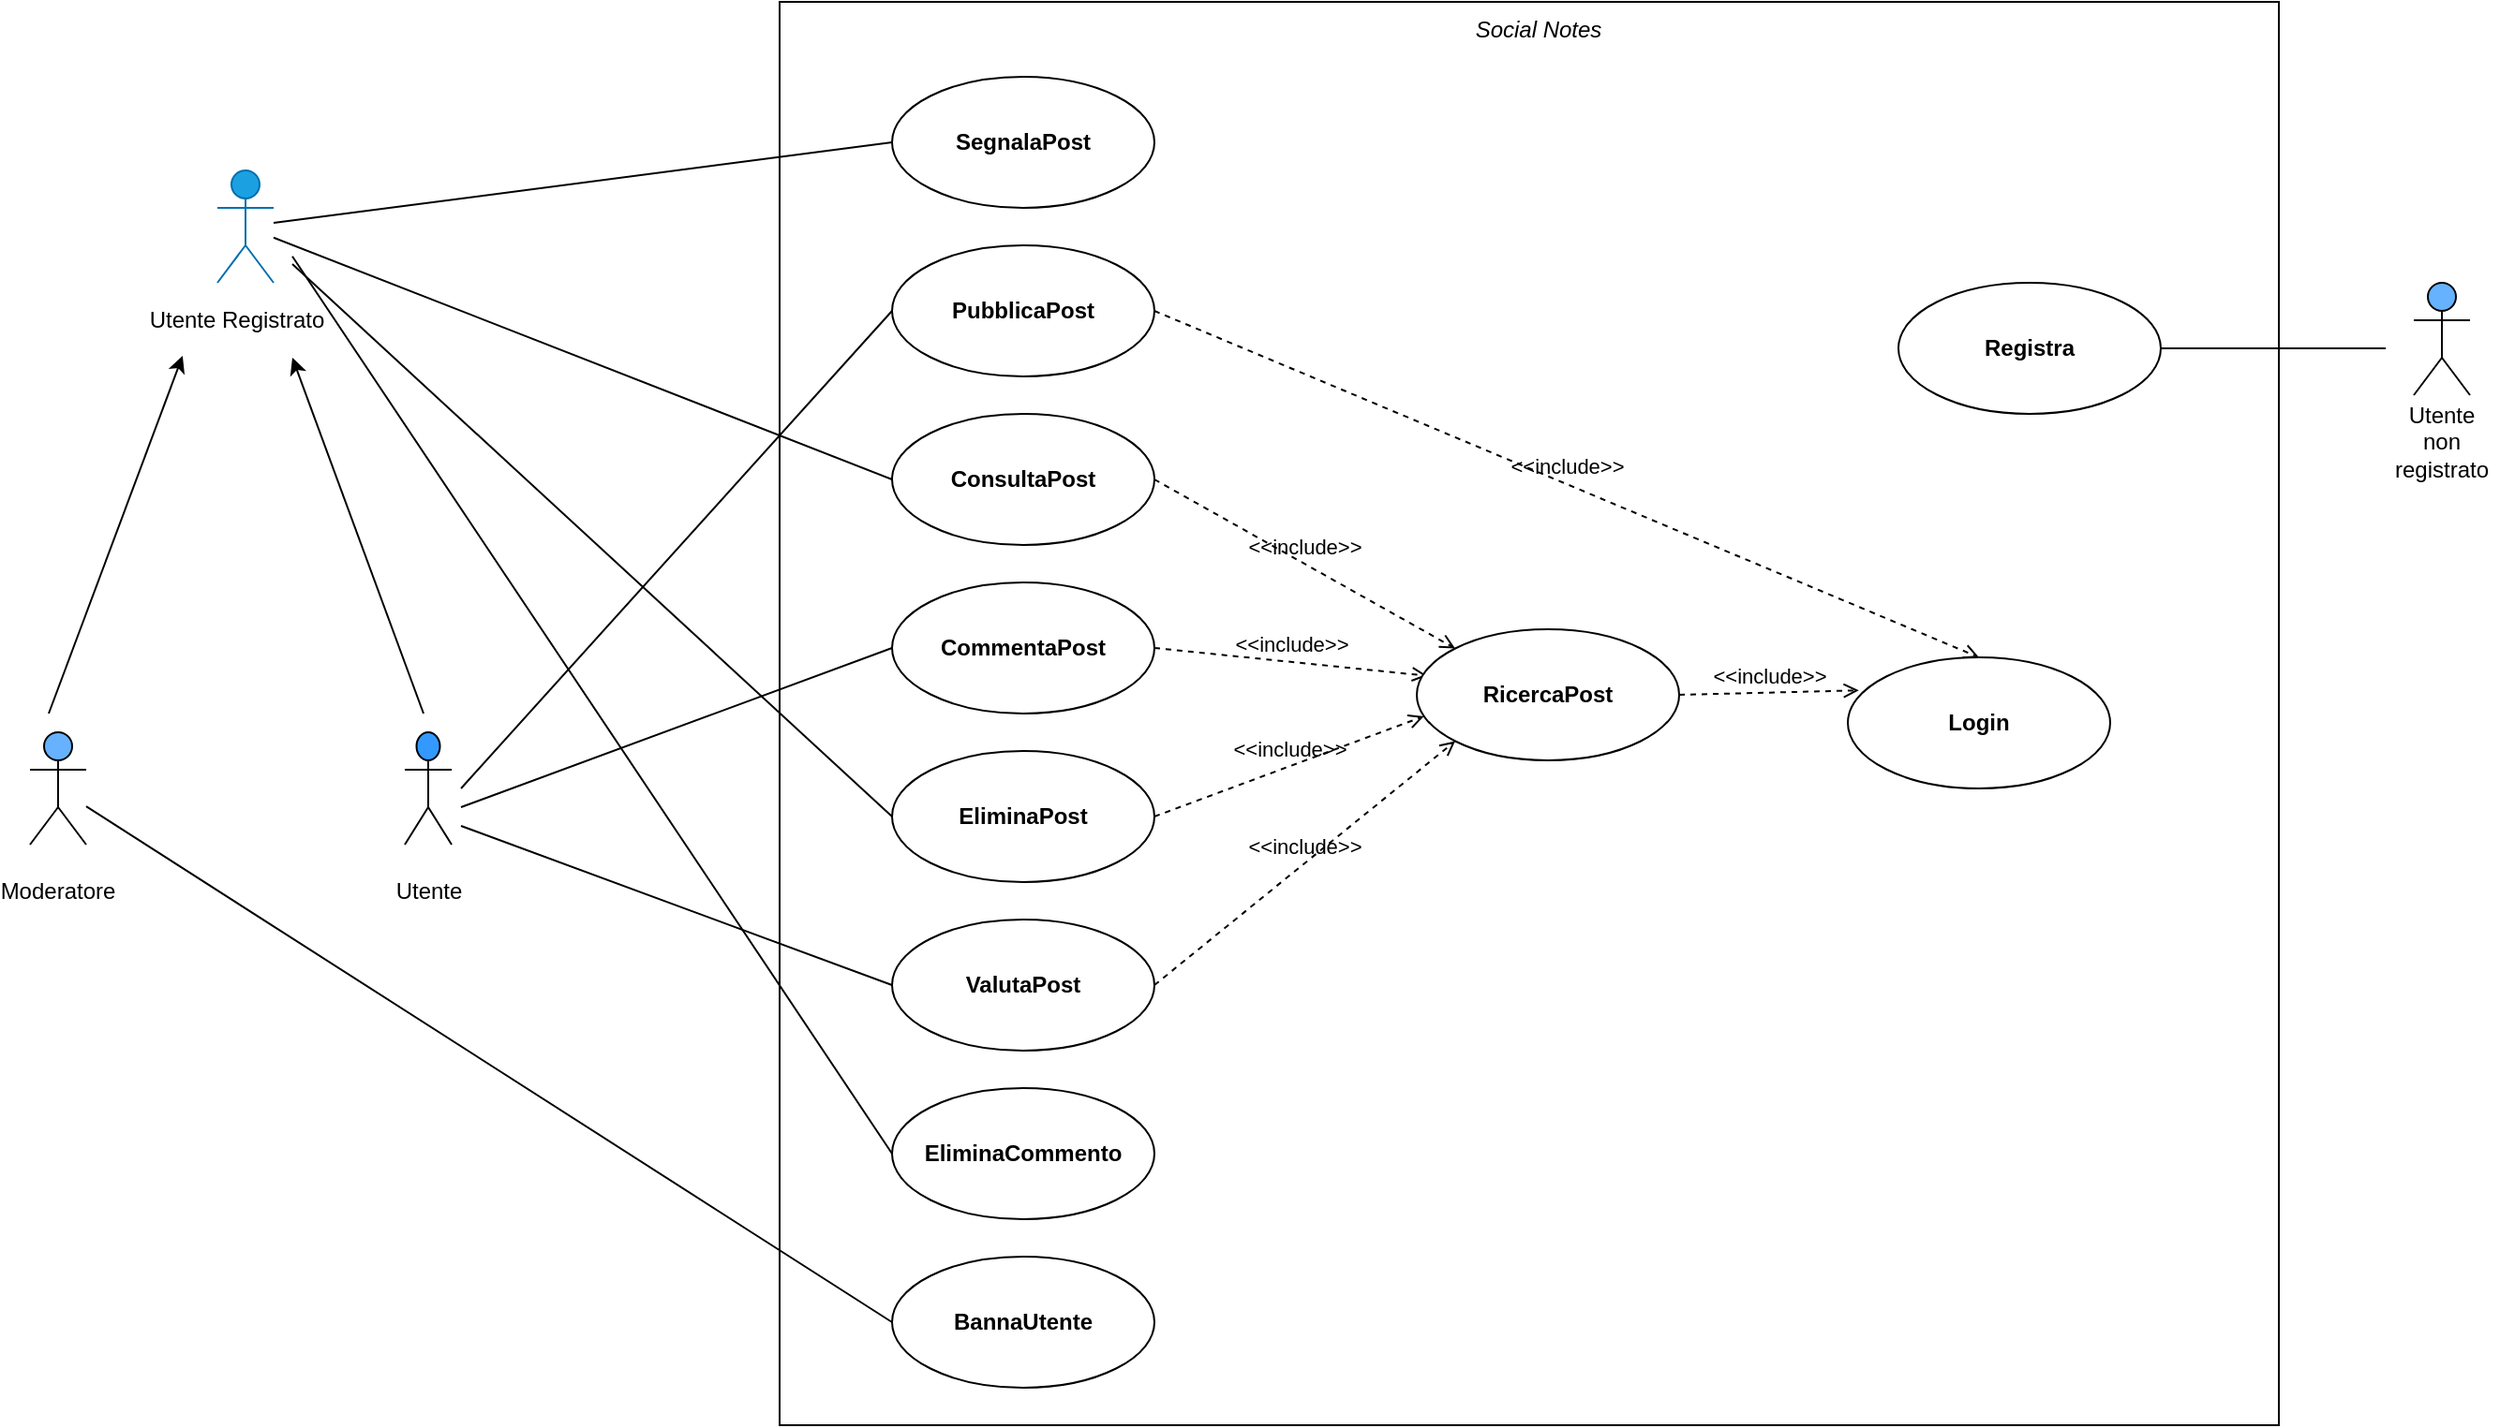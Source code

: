 <mxfile version="20.8.16" type="device"><diagram id="5vQlTs-Ghdx1IEUhth7a" name="Pagina-1"><mxGraphModel dx="1877" dy="581" grid="1" gridSize="10" guides="1" tooltips="1" connect="1" arrows="1" fold="1" page="1" pageScale="1" pageWidth="827" pageHeight="1169" math="0" shadow="0"><root><mxCell id="0"/><mxCell id="1" parent="0"/><mxCell id="gdjEtwc0BloDm3t2ljmx-14" value="" style="rounded=0;whiteSpace=wrap;html=1;" parent="1" vertex="1"><mxGeometry x="240" y="400" width="800" height="760" as="geometry"/></mxCell><mxCell id="gdjEtwc0BloDm3t2ljmx-6" value="PubblicaPost" style="ellipse;whiteSpace=wrap;html=1;fontStyle=1" parent="1" vertex="1"><mxGeometry x="300" y="530" width="140" height="70" as="geometry"/></mxCell><mxCell id="gdjEtwc0BloDm3t2ljmx-12" value="&amp;lt;&amp;lt;include&amp;gt;&amp;gt;" style="edgeStyle=none;html=1;endArrow=open;verticalAlign=bottom;dashed=1;labelBackgroundColor=none;rounded=0;exitX=1;exitY=0.5;exitDx=0;exitDy=0;entryX=0.5;entryY=0;entryDx=0;entryDy=0;" parent="1" source="gdjEtwc0BloDm3t2ljmx-6" target="gdjEtwc0BloDm3t2ljmx-31" edge="1"><mxGeometry width="160" relative="1" as="geometry"><mxPoint x="330" y="1130" as="sourcePoint"/><mxPoint x="490" y="1130" as="targetPoint"/></mxGeometry></mxCell><mxCell id="gdjEtwc0BloDm3t2ljmx-16" value="Utente" style="text;html=1;strokeColor=none;fillColor=none;align=center;verticalAlign=middle;whiteSpace=wrap;rounded=0;" parent="1" vertex="1"><mxGeometry x="22.5" y="860" width="60" height="30" as="geometry"/></mxCell><mxCell id="gdjEtwc0BloDm3t2ljmx-15" value="" style="shape=umlActor;html=1;verticalLabelPosition=bottom;verticalAlign=top;align=center;fillColor=#3399FF;" parent="1" vertex="1"><mxGeometry x="40" y="790" width="25" height="60" as="geometry"/></mxCell><mxCell id="gdjEtwc0BloDm3t2ljmx-18" value="&lt;i&gt;Social Notes&lt;/i&gt;" style="text;html=1;strokeColor=none;fillColor=none;align=center;verticalAlign=middle;whiteSpace=wrap;rounded=0;" parent="1" vertex="1"><mxGeometry x="610" y="400" width="70" height="30" as="geometry"/></mxCell><mxCell id="gdjEtwc0BloDm3t2ljmx-19" value="ConsultaPost" style="ellipse;whiteSpace=wrap;html=1;fontStyle=1" parent="1" vertex="1"><mxGeometry x="300" y="620" width="140" height="70" as="geometry"/></mxCell><mxCell id="gdjEtwc0BloDm3t2ljmx-20" value="CommentaPost" style="ellipse;whiteSpace=wrap;html=1;fontStyle=1" parent="1" vertex="1"><mxGeometry x="300" y="710" width="140" height="70" as="geometry"/></mxCell><mxCell id="gdjEtwc0BloDm3t2ljmx-21" value="EliminaPost" style="ellipse;whiteSpace=wrap;html=1;fontStyle=1" parent="1" vertex="1"><mxGeometry x="300" y="800" width="140" height="70" as="geometry"/></mxCell><mxCell id="gdjEtwc0BloDm3t2ljmx-27" value="ValutaPost" style="ellipse;whiteSpace=wrap;html=1;fontStyle=1" parent="1" vertex="1"><mxGeometry x="300" y="890" width="140" height="70" as="geometry"/></mxCell><mxCell id="gdjEtwc0BloDm3t2ljmx-29" value="" style="shape=umlActor;html=1;verticalLabelPosition=bottom;verticalAlign=top;align=center;fillColor=#66B2FF;" parent="1" vertex="1"><mxGeometry x="1112" y="550" width="30" height="60" as="geometry"/></mxCell><mxCell id="gdjEtwc0BloDm3t2ljmx-30" value="Utente non registrato" style="text;html=1;strokeColor=none;fillColor=none;align=center;verticalAlign=middle;whiteSpace=wrap;rounded=0;" parent="1" vertex="1"><mxGeometry x="1097" y="620" width="60" height="30" as="geometry"/></mxCell><mxCell id="gdjEtwc0BloDm3t2ljmx-31" value="Login" style="ellipse;whiteSpace=wrap;html=1;fontStyle=1" parent="1" vertex="1"><mxGeometry x="810" y="750" width="140" height="70" as="geometry"/></mxCell><mxCell id="gdjEtwc0BloDm3t2ljmx-32" value="&amp;lt;&amp;lt;include&amp;gt;&amp;gt;" style="edgeStyle=none;html=1;endArrow=open;verticalAlign=bottom;dashed=1;labelBackgroundColor=none;rounded=0;exitX=1;exitY=0.5;exitDx=0;exitDy=0;entryX=0.042;entryY=0.252;entryDx=0;entryDy=0;entryPerimeter=0;" parent="1" source="gdjEtwc0BloDm3t2ljmx-39" target="gdjEtwc0BloDm3t2ljmx-31" edge="1"><mxGeometry width="160" relative="1" as="geometry"><mxPoint x="450.0" y="575.0" as="sourcePoint"/><mxPoint x="560.108" y="730.45" as="targetPoint"/></mxGeometry></mxCell><mxCell id="gdjEtwc0BloDm3t2ljmx-33" value="&amp;lt;&amp;lt;include&amp;gt;&amp;gt;" style="edgeStyle=none;html=1;endArrow=open;verticalAlign=bottom;dashed=1;labelBackgroundColor=none;rounded=0;exitX=1;exitY=0.5;exitDx=0;exitDy=0;entryX=0.04;entryY=0.355;entryDx=0;entryDy=0;entryPerimeter=0;" parent="1" source="gdjEtwc0BloDm3t2ljmx-20" target="gdjEtwc0BloDm3t2ljmx-39" edge="1"><mxGeometry width="160" relative="1" as="geometry"><mxPoint x="460.0" y="585.0" as="sourcePoint"/><mxPoint x="550" y="690" as="targetPoint"/></mxGeometry></mxCell><mxCell id="gdjEtwc0BloDm3t2ljmx-34" value="&amp;lt;&amp;lt;include&amp;gt;&amp;gt;" style="edgeStyle=none;html=1;endArrow=open;verticalAlign=bottom;dashed=1;labelBackgroundColor=none;rounded=0;exitX=1;exitY=0.5;exitDx=0;exitDy=0;entryX=0.027;entryY=0.664;entryDx=0;entryDy=0;entryPerimeter=0;" parent="1" source="gdjEtwc0BloDm3t2ljmx-21" target="gdjEtwc0BloDm3t2ljmx-39" edge="1"><mxGeometry width="160" relative="1" as="geometry"><mxPoint x="470.0" y="595.0" as="sourcePoint"/><mxPoint x="560" y="670" as="targetPoint"/></mxGeometry></mxCell><mxCell id="gdjEtwc0BloDm3t2ljmx-35" value="&amp;lt;&amp;lt;include&amp;gt;&amp;gt;" style="edgeStyle=none;html=1;endArrow=open;verticalAlign=bottom;dashed=1;labelBackgroundColor=none;rounded=0;exitX=1;exitY=0.5;exitDx=0;exitDy=0;entryX=0;entryY=1;entryDx=0;entryDy=0;" parent="1" source="gdjEtwc0BloDm3t2ljmx-27" target="gdjEtwc0BloDm3t2ljmx-39" edge="1"><mxGeometry width="160" relative="1" as="geometry"><mxPoint x="480.0" y="605.0" as="sourcePoint"/><mxPoint x="590.108" y="760.45" as="targetPoint"/></mxGeometry></mxCell><mxCell id="gdjEtwc0BloDm3t2ljmx-37" value="Registra" style="ellipse;whiteSpace=wrap;html=1;fontStyle=1" parent="1" vertex="1"><mxGeometry x="837" y="550" width="140" height="70" as="geometry"/></mxCell><mxCell id="gdjEtwc0BloDm3t2ljmx-38" value="" style="edgeStyle=none;html=1;endArrow=none;verticalAlign=bottom;rounded=0;exitX=1;exitY=0.5;exitDx=0;exitDy=0;" parent="1" source="gdjEtwc0BloDm3t2ljmx-37" edge="1"><mxGeometry width="160" relative="1" as="geometry"><mxPoint x="547" y="760" as="sourcePoint"/><mxPoint x="1097" y="585" as="targetPoint"/></mxGeometry></mxCell><mxCell id="gdjEtwc0BloDm3t2ljmx-39" value="RicercaPost" style="ellipse;whiteSpace=wrap;html=1;fontStyle=1" parent="1" vertex="1"><mxGeometry x="580" y="735" width="140" height="70" as="geometry"/></mxCell><mxCell id="gdjEtwc0BloDm3t2ljmx-40" value="&amp;lt;&amp;lt;include&amp;gt;&amp;gt;" style="edgeStyle=none;html=1;endArrow=open;verticalAlign=bottom;dashed=1;labelBackgroundColor=none;rounded=0;exitX=1;exitY=0.5;exitDx=0;exitDy=0;entryX=0;entryY=0;entryDx=0;entryDy=0;" parent="1" source="gdjEtwc0BloDm3t2ljmx-19" target="gdjEtwc0BloDm3t2ljmx-39" edge="1"><mxGeometry width="160" relative="1" as="geometry"><mxPoint x="640" y="695" as="sourcePoint"/><mxPoint x="685.88" y="737.64" as="targetPoint"/></mxGeometry></mxCell><mxCell id="fHPXNZerLC6d80OIVw1f-1" value="" style="shape=umlActor;html=1;verticalLabelPosition=bottom;verticalAlign=top;align=center;fillColor=#66B2FF;" parent="1" vertex="1"><mxGeometry x="-160" y="790" width="30" height="60" as="geometry"/></mxCell><mxCell id="fHPXNZerLC6d80OIVw1f-2" value="Moderatore" style="text;html=1;strokeColor=none;fillColor=none;align=center;verticalAlign=middle;whiteSpace=wrap;rounded=0;" parent="1" vertex="1"><mxGeometry x="-175" y="860" width="60" height="30" as="geometry"/></mxCell><mxCell id="fHPXNZerLC6d80OIVw1f-8" value="&lt;b&gt;EliminaCommento&lt;/b&gt;" style="ellipse;whiteSpace=wrap;html=1;fontStyle=0" parent="1" vertex="1"><mxGeometry x="300" y="980" width="140" height="70" as="geometry"/></mxCell><mxCell id="fHPXNZerLC6d80OIVw1f-9" value="&lt;b&gt;BannaUtente&lt;/b&gt;" style="ellipse;whiteSpace=wrap;html=1;fontStyle=0" parent="1" vertex="1"><mxGeometry x="300" y="1070" width="140" height="70" as="geometry"/></mxCell><mxCell id="fHPXNZerLC6d80OIVw1f-12" value="SegnalaPost" style="ellipse;whiteSpace=wrap;html=1;fontStyle=1" parent="1" vertex="1"><mxGeometry x="300" y="440" width="140" height="70" as="geometry"/></mxCell><mxCell id="JlNnQR7eWjRxryCwBwdE-2" value="Utente Registrato" style="shape=umlActor;verticalLabelPosition=bottom;verticalAlign=top;html=1;outlineConnect=0;fillColor=#1ba1e2;strokeColor=#006EAF;fontColor=#ffffff;" vertex="1" parent="1"><mxGeometry x="-60" y="490" width="30" height="60" as="geometry"/></mxCell><mxCell id="JlNnQR7eWjRxryCwBwdE-5" value="Utente Registrato" style="text;html=1;align=center;verticalAlign=middle;resizable=0;points=[];autosize=1;strokeColor=none;fillColor=none;" vertex="1" parent="1"><mxGeometry x="-110" y="555" width="120" height="30" as="geometry"/></mxCell><mxCell id="JlNnQR7eWjRxryCwBwdE-6" value="" style="endArrow=none;html=1;rounded=0;entryX=0;entryY=0.5;entryDx=0;entryDy=0;" edge="1" parent="1" source="JlNnQR7eWjRxryCwBwdE-2" target="fHPXNZerLC6d80OIVw1f-12"><mxGeometry width="50" height="50" relative="1" as="geometry"><mxPoint y="510" as="sourcePoint"/><mxPoint x="-50" y="625" as="targetPoint"/></mxGeometry></mxCell><mxCell id="JlNnQR7eWjRxryCwBwdE-12" value="" style="endArrow=classic;html=1;rounded=0;entryX=0.262;entryY=1.133;entryDx=0;entryDy=0;entryPerimeter=0;" edge="1" parent="1" target="JlNnQR7eWjRxryCwBwdE-5"><mxGeometry width="50" height="50" relative="1" as="geometry"><mxPoint x="-150" y="780" as="sourcePoint"/><mxPoint x="-140" y="770" as="targetPoint"/></mxGeometry></mxCell><mxCell id="JlNnQR7eWjRxryCwBwdE-13" value="" style="endArrow=classic;html=1;rounded=0;" edge="1" parent="1"><mxGeometry width="50" height="50" relative="1" as="geometry"><mxPoint x="50" y="780" as="sourcePoint"/><mxPoint x="-20" y="590" as="targetPoint"/></mxGeometry></mxCell><mxCell id="JlNnQR7eWjRxryCwBwdE-14" value="" style="endArrow=none;html=1;rounded=0;entryX=0;entryY=0.5;entryDx=0;entryDy=0;" edge="1" parent="1" target="gdjEtwc0BloDm3t2ljmx-6"><mxGeometry width="50" height="50" relative="1" as="geometry"><mxPoint x="70" y="820" as="sourcePoint"/><mxPoint x="190" y="620" as="targetPoint"/></mxGeometry></mxCell><mxCell id="JlNnQR7eWjRxryCwBwdE-17" value="" style="endArrow=none;html=1;rounded=0;entryX=0;entryY=0.5;entryDx=0;entryDy=0;" edge="1" parent="1" source="JlNnQR7eWjRxryCwBwdE-2" target="gdjEtwc0BloDm3t2ljmx-19"><mxGeometry width="50" height="50" relative="1" as="geometry"><mxPoint y="540" as="sourcePoint"/><mxPoint x="310" y="485" as="targetPoint"/></mxGeometry></mxCell><mxCell id="JlNnQR7eWjRxryCwBwdE-19" value="" style="endArrow=none;html=1;rounded=0;entryX=0;entryY=0.5;entryDx=0;entryDy=0;" edge="1" parent="1" target="gdjEtwc0BloDm3t2ljmx-20"><mxGeometry width="50" height="50" relative="1" as="geometry"><mxPoint x="70" y="830" as="sourcePoint"/><mxPoint x="310" y="575" as="targetPoint"/></mxGeometry></mxCell><mxCell id="JlNnQR7eWjRxryCwBwdE-20" value="" style="endArrow=none;html=1;rounded=0;entryX=0;entryY=0.5;entryDx=0;entryDy=0;" edge="1" parent="1" target="gdjEtwc0BloDm3t2ljmx-21"><mxGeometry width="50" height="50" relative="1" as="geometry"><mxPoint x="-20" y="540" as="sourcePoint"/><mxPoint x="310" y="485" as="targetPoint"/></mxGeometry></mxCell><mxCell id="JlNnQR7eWjRxryCwBwdE-21" value="" style="endArrow=none;html=1;rounded=0;entryX=0;entryY=0.5;entryDx=0;entryDy=0;" edge="1" parent="1" target="gdjEtwc0BloDm3t2ljmx-27"><mxGeometry width="50" height="50" relative="1" as="geometry"><mxPoint x="70" y="840" as="sourcePoint"/><mxPoint x="310" y="755" as="targetPoint"/></mxGeometry></mxCell><mxCell id="JlNnQR7eWjRxryCwBwdE-24" value="" style="endArrow=none;html=1;rounded=0;entryX=0;entryY=0.5;entryDx=0;entryDy=0;" edge="1" parent="1" target="fHPXNZerLC6d80OIVw1f-8"><mxGeometry width="50" height="50" relative="1" as="geometry"><mxPoint x="-20" y="535.87" as="sourcePoint"/><mxPoint x="310" y="665" as="targetPoint"/></mxGeometry></mxCell><mxCell id="JlNnQR7eWjRxryCwBwdE-25" value="" style="endArrow=none;html=1;rounded=0;entryX=0;entryY=0.5;entryDx=0;entryDy=0;" edge="1" parent="1" source="fHPXNZerLC6d80OIVw1f-1" target="fHPXNZerLC6d80OIVw1f-9"><mxGeometry width="50" height="50" relative="1" as="geometry"><mxPoint x="170" y="960" as="sourcePoint"/><mxPoint x="220" y="910" as="targetPoint"/></mxGeometry></mxCell></root></mxGraphModel></diagram></mxfile>